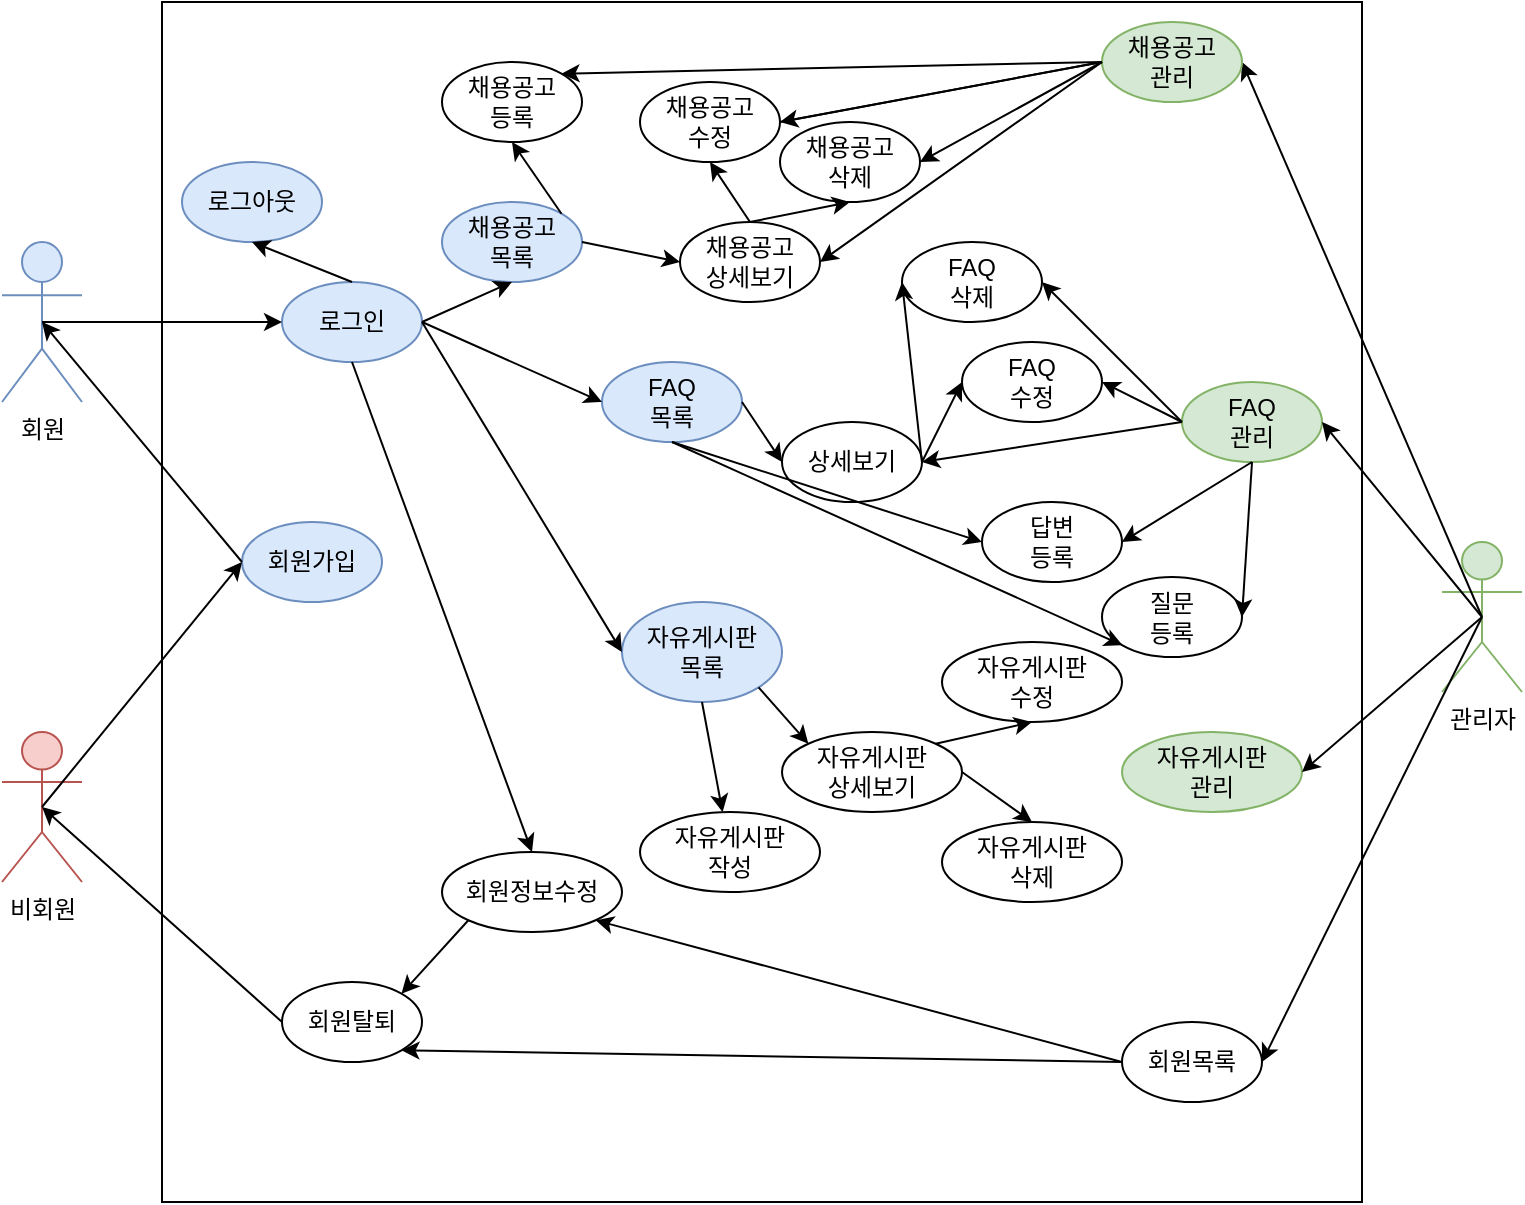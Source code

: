 <mxfile version="20.6.0" type="device"><diagram id="Klq_vuopnf21Qbs91B7c" name="페이지-1"><mxGraphModel dx="1422" dy="794" grid="1" gridSize="10" guides="1" tooltips="1" connect="1" arrows="1" fold="1" page="1" pageScale="1" pageWidth="827" pageHeight="1169" math="0" shadow="0"><root><mxCell id="0"/><mxCell id="1" parent="0"/><mxCell id="SJTbcNda-W1XKinQNdPN-2" value="" style="whiteSpace=wrap;html=1;aspect=fixed;" parent="1" vertex="1"><mxGeometry x="120" y="160" width="600" height="600" as="geometry"/></mxCell><mxCell id="SJTbcNda-W1XKinQNdPN-3" value="회원" style="shape=umlActor;verticalLabelPosition=bottom;verticalAlign=top;html=1;outlineConnect=0;fillColor=#dae8fc;strokeColor=#6c8ebf;" parent="1" vertex="1"><mxGeometry x="40" y="280" width="40" height="80" as="geometry"/></mxCell><mxCell id="SJTbcNda-W1XKinQNdPN-4" value="비회원" style="shape=umlActor;verticalLabelPosition=bottom;verticalAlign=top;html=1;outlineConnect=0;fillColor=#f8cecc;strokeColor=#b85450;" parent="1" vertex="1"><mxGeometry x="40" y="525" width="40" height="75" as="geometry"/></mxCell><mxCell id="SJTbcNda-W1XKinQNdPN-5" value="관리자" style="shape=umlActor;verticalLabelPosition=bottom;verticalAlign=top;html=1;outlineConnect=0;fillColor=#d5e8d4;strokeColor=#82b366;" parent="1" vertex="1"><mxGeometry x="760" y="430" width="40" height="75" as="geometry"/></mxCell><mxCell id="SJTbcNda-W1XKinQNdPN-6" value="로그인" style="ellipse;whiteSpace=wrap;html=1;fillColor=#dae8fc;strokeColor=#6c8ebf;" parent="1" vertex="1"><mxGeometry x="180" y="300" width="70" height="40" as="geometry"/></mxCell><mxCell id="SJTbcNda-W1XKinQNdPN-7" value="회원가입" style="ellipse;whiteSpace=wrap;html=1;fillColor=#dae8fc;strokeColor=#6c8ebf;" parent="1" vertex="1"><mxGeometry x="160" y="420" width="70" height="40" as="geometry"/></mxCell><mxCell id="SJTbcNda-W1XKinQNdPN-8" value="채용공고&lt;br&gt;상세보기" style="ellipse;whiteSpace=wrap;html=1;" parent="1" vertex="1"><mxGeometry x="379" y="270" width="70" height="40" as="geometry"/></mxCell><mxCell id="SJTbcNda-W1XKinQNdPN-9" value="자유게시판&lt;br&gt;목록" style="ellipse;whiteSpace=wrap;html=1;strokeColor=#6c8ebf;fillColor=#dae8fc;" parent="1" vertex="1"><mxGeometry x="350" y="460" width="80" height="50" as="geometry"/></mxCell><mxCell id="SJTbcNda-W1XKinQNdPN-10" value="FAQ&lt;br&gt;목록" style="ellipse;whiteSpace=wrap;html=1;fillColor=#dae8fc;strokeColor=#6c8ebf;" parent="1" vertex="1"><mxGeometry x="340" y="340" width="70" height="40" as="geometry"/></mxCell><mxCell id="SJTbcNda-W1XKinQNdPN-12" value="회원탈퇴" style="ellipse;whiteSpace=wrap;html=1;" parent="1" vertex="1"><mxGeometry x="180" y="650" width="70" height="40" as="geometry"/></mxCell><mxCell id="SJTbcNda-W1XKinQNdPN-13" value="회원정보수정" style="ellipse;whiteSpace=wrap;html=1;" parent="1" vertex="1"><mxGeometry x="260" y="585" width="90" height="40" as="geometry"/></mxCell><mxCell id="SJTbcNda-W1XKinQNdPN-14" value="회원목록" style="ellipse;whiteSpace=wrap;html=1;" parent="1" vertex="1"><mxGeometry x="600" y="670" width="70" height="40" as="geometry"/></mxCell><mxCell id="SJTbcNda-W1XKinQNdPN-17" value="" style="endArrow=classic;html=1;rounded=0;exitX=0;exitY=0.5;exitDx=0;exitDy=0;entryX=0.5;entryY=0.5;entryDx=0;entryDy=0;entryPerimeter=0;" parent="1" source="SJTbcNda-W1XKinQNdPN-12" target="SJTbcNda-W1XKinQNdPN-4" edge="1"><mxGeometry width="50" height="50" relative="1" as="geometry"><mxPoint x="400" y="490" as="sourcePoint"/><mxPoint x="450" y="440" as="targetPoint"/></mxGeometry></mxCell><mxCell id="SJTbcNda-W1XKinQNdPN-18" value="" style="endArrow=classic;html=1;rounded=0;exitX=0.5;exitY=0.5;exitDx=0;exitDy=0;exitPerimeter=0;entryX=0;entryY=0.5;entryDx=0;entryDy=0;" parent="1" source="SJTbcNda-W1XKinQNdPN-4" target="SJTbcNda-W1XKinQNdPN-7" edge="1"><mxGeometry width="50" height="50" relative="1" as="geometry"><mxPoint x="400" y="490" as="sourcePoint"/><mxPoint x="450" y="440" as="targetPoint"/></mxGeometry></mxCell><mxCell id="SJTbcNda-W1XKinQNdPN-19" value="" style="endArrow=classic;html=1;rounded=0;exitX=0;exitY=0.5;exitDx=0;exitDy=0;entryX=0.5;entryY=0.5;entryDx=0;entryDy=0;entryPerimeter=0;" parent="1" source="SJTbcNda-W1XKinQNdPN-7" target="SJTbcNda-W1XKinQNdPN-3" edge="1"><mxGeometry width="50" height="50" relative="1" as="geometry"><mxPoint x="400" y="490" as="sourcePoint"/><mxPoint x="450" y="440" as="targetPoint"/></mxGeometry></mxCell><mxCell id="SJTbcNda-W1XKinQNdPN-20" value="" style="endArrow=classic;html=1;rounded=0;exitX=0.5;exitY=0.5;exitDx=0;exitDy=0;exitPerimeter=0;entryX=0;entryY=0.5;entryDx=0;entryDy=0;" parent="1" source="SJTbcNda-W1XKinQNdPN-3" target="SJTbcNda-W1XKinQNdPN-6" edge="1"><mxGeometry width="50" height="50" relative="1" as="geometry"><mxPoint x="400" y="490" as="sourcePoint"/><mxPoint x="450" y="440" as="targetPoint"/></mxGeometry></mxCell><mxCell id="SJTbcNda-W1XKinQNdPN-21" value="" style="endArrow=classic;html=1;rounded=0;exitX=0.5;exitY=1;exitDx=0;exitDy=0;entryX=0.5;entryY=0;entryDx=0;entryDy=0;" parent="1" source="SJTbcNda-W1XKinQNdPN-6" target="SJTbcNda-W1XKinQNdPN-13" edge="1"><mxGeometry width="50" height="50" relative="1" as="geometry"><mxPoint x="400" y="490" as="sourcePoint"/><mxPoint x="450" y="440" as="targetPoint"/></mxGeometry></mxCell><mxCell id="SJTbcNda-W1XKinQNdPN-22" value="" style="endArrow=classic;html=1;rounded=0;exitX=0;exitY=1;exitDx=0;exitDy=0;entryX=1;entryY=0;entryDx=0;entryDy=0;" parent="1" source="SJTbcNda-W1XKinQNdPN-13" target="SJTbcNda-W1XKinQNdPN-12" edge="1"><mxGeometry width="50" height="50" relative="1" as="geometry"><mxPoint x="400" y="490" as="sourcePoint"/><mxPoint x="450" y="440" as="targetPoint"/></mxGeometry></mxCell><mxCell id="SJTbcNda-W1XKinQNdPN-23" value="" style="endArrow=classic;html=1;rounded=0;exitX=0.5;exitY=0.5;exitDx=0;exitDy=0;exitPerimeter=0;entryX=1;entryY=0.5;entryDx=0;entryDy=0;" parent="1" source="SJTbcNda-W1XKinQNdPN-5" target="kDiAPzVKxFLiTC79mx1m-5" edge="1"><mxGeometry width="50" height="50" relative="1" as="geometry"><mxPoint x="400" y="490" as="sourcePoint"/><mxPoint x="450" y="440" as="targetPoint"/></mxGeometry></mxCell><mxCell id="SJTbcNda-W1XKinQNdPN-25" value="" style="endArrow=classic;html=1;rounded=0;exitX=0.5;exitY=0.5;exitDx=0;exitDy=0;exitPerimeter=0;entryX=1;entryY=0.5;entryDx=0;entryDy=0;" parent="1" source="SJTbcNda-W1XKinQNdPN-5" target="SJTbcNda-W1XKinQNdPN-14" edge="1"><mxGeometry width="50" height="50" relative="1" as="geometry"><mxPoint x="400" y="490" as="sourcePoint"/><mxPoint x="450" y="440" as="targetPoint"/></mxGeometry></mxCell><mxCell id="kDiAPzVKxFLiTC79mx1m-3" value="채용공고&lt;br&gt;삭제" style="ellipse;whiteSpace=wrap;html=1;strokeColor=default;" vertex="1" parent="1"><mxGeometry x="429" y="220" width="70" height="40" as="geometry"/></mxCell><mxCell id="kDiAPzVKxFLiTC79mx1m-4" value="채용공고&lt;br&gt;등록" style="ellipse;whiteSpace=wrap;html=1;strokeColor=default;" vertex="1" parent="1"><mxGeometry x="260" y="190" width="70" height="40" as="geometry"/></mxCell><mxCell id="kDiAPzVKxFLiTC79mx1m-5" value="채용공고&lt;br&gt;관리" style="ellipse;whiteSpace=wrap;html=1;strokeColor=#82b366;fillColor=#d5e8d4;" vertex="1" parent="1"><mxGeometry x="590" y="170" width="70" height="40" as="geometry"/></mxCell><mxCell id="kDiAPzVKxFLiTC79mx1m-6" value="" style="endArrow=classic;html=1;rounded=0;exitX=0;exitY=0.5;exitDx=0;exitDy=0;entryX=1;entryY=0;entryDx=0;entryDy=0;startArrow=none;" edge="1" parent="1" source="kDiAPzVKxFLiTC79mx1m-5" target="kDiAPzVKxFLiTC79mx1m-4"><mxGeometry width="50" height="50" relative="1" as="geometry"><mxPoint x="390" y="430" as="sourcePoint"/><mxPoint x="440" y="380" as="targetPoint"/></mxGeometry></mxCell><mxCell id="kDiAPzVKxFLiTC79mx1m-7" value="" style="endArrow=classic;html=1;rounded=0;exitX=0;exitY=0.5;exitDx=0;exitDy=0;entryX=1;entryY=0.5;entryDx=0;entryDy=0;" edge="1" parent="1" source="kDiAPzVKxFLiTC79mx1m-5" target="kDiAPzVKxFLiTC79mx1m-2"><mxGeometry width="50" height="50" relative="1" as="geometry"><mxPoint x="390" y="430" as="sourcePoint"/><mxPoint x="440" y="380" as="targetPoint"/></mxGeometry></mxCell><mxCell id="kDiAPzVKxFLiTC79mx1m-8" value="" style="endArrow=classic;html=1;rounded=0;exitX=0;exitY=0.5;exitDx=0;exitDy=0;entryX=1;entryY=0.5;entryDx=0;entryDy=0;" edge="1" parent="1" source="kDiAPzVKxFLiTC79mx1m-5" target="kDiAPzVKxFLiTC79mx1m-3"><mxGeometry width="50" height="50" relative="1" as="geometry"><mxPoint x="390" y="430" as="sourcePoint"/><mxPoint x="440" y="380" as="targetPoint"/></mxGeometry></mxCell><mxCell id="kDiAPzVKxFLiTC79mx1m-11" value="" style="endArrow=classic;html=1;rounded=0;exitX=0.5;exitY=0;exitDx=0;exitDy=0;entryX=0.5;entryY=1;entryDx=0;entryDy=0;" edge="1" parent="1" source="SJTbcNda-W1XKinQNdPN-8" target="kDiAPzVKxFLiTC79mx1m-2"><mxGeometry width="50" height="50" relative="1" as="geometry"><mxPoint x="390" y="390" as="sourcePoint"/><mxPoint x="440" y="340" as="targetPoint"/></mxGeometry></mxCell><mxCell id="kDiAPzVKxFLiTC79mx1m-12" value="" style="endArrow=classic;html=1;rounded=0;exitX=0.5;exitY=0;exitDx=0;exitDy=0;entryX=0.5;entryY=1;entryDx=0;entryDy=0;" edge="1" parent="1" source="SJTbcNda-W1XKinQNdPN-8" target="kDiAPzVKxFLiTC79mx1m-3"><mxGeometry width="50" height="50" relative="1" as="geometry"><mxPoint x="390" y="390" as="sourcePoint"/><mxPoint x="440" y="340" as="targetPoint"/></mxGeometry></mxCell><mxCell id="kDiAPzVKxFLiTC79mx1m-16" value="FAQ&lt;br&gt;수정" style="ellipse;whiteSpace=wrap;html=1;strokeColor=default;" vertex="1" parent="1"><mxGeometry x="520" y="330" width="70" height="40" as="geometry"/></mxCell><mxCell id="kDiAPzVKxFLiTC79mx1m-17" value="FAQ&lt;br&gt;삭제" style="ellipse;whiteSpace=wrap;html=1;strokeColor=default;" vertex="1" parent="1"><mxGeometry x="490" y="280" width="70" height="40" as="geometry"/></mxCell><mxCell id="kDiAPzVKxFLiTC79mx1m-18" value="질문&lt;br&gt;등록" style="ellipse;whiteSpace=wrap;html=1;strokeColor=default;" vertex="1" parent="1"><mxGeometry x="590" y="447.5" width="70" height="40" as="geometry"/></mxCell><mxCell id="kDiAPzVKxFLiTC79mx1m-20" value="상세보기" style="ellipse;whiteSpace=wrap;html=1;strokeColor=default;" vertex="1" parent="1"><mxGeometry x="430" y="370" width="70" height="40" as="geometry"/></mxCell><mxCell id="kDiAPzVKxFLiTC79mx1m-2" value="채용공고&lt;br&gt;수정" style="ellipse;whiteSpace=wrap;html=1;strokeColor=default;" vertex="1" parent="1"><mxGeometry x="359" y="200" width="70" height="40" as="geometry"/></mxCell><mxCell id="kDiAPzVKxFLiTC79mx1m-21" value="" style="endArrow=none;html=1;rounded=0;exitX=0;exitY=0.5;exitDx=0;exitDy=0;entryX=1;entryY=0.5;entryDx=0;entryDy=0;" edge="1" parent="1" source="kDiAPzVKxFLiTC79mx1m-5" target="kDiAPzVKxFLiTC79mx1m-2"><mxGeometry width="50" height="50" relative="1" as="geometry"><mxPoint x="600" y="230" as="sourcePoint"/><mxPoint x="400" y="190" as="targetPoint"/></mxGeometry></mxCell><mxCell id="kDiAPzVKxFLiTC79mx1m-22" value="" style="endArrow=classic;html=1;rounded=0;exitX=0;exitY=0.5;exitDx=0;exitDy=0;entryX=1;entryY=1;entryDx=0;entryDy=0;" edge="1" parent="1" source="SJTbcNda-W1XKinQNdPN-14" target="SJTbcNda-W1XKinQNdPN-13"><mxGeometry width="50" height="50" relative="1" as="geometry"><mxPoint x="390" y="470" as="sourcePoint"/><mxPoint x="440" y="420" as="targetPoint"/></mxGeometry></mxCell><mxCell id="kDiAPzVKxFLiTC79mx1m-23" value="" style="endArrow=classic;html=1;rounded=0;exitX=0;exitY=0.5;exitDx=0;exitDy=0;entryX=1;entryY=1;entryDx=0;entryDy=0;" edge="1" parent="1" source="SJTbcNda-W1XKinQNdPN-14" target="SJTbcNda-W1XKinQNdPN-12"><mxGeometry width="50" height="50" relative="1" as="geometry"><mxPoint x="390" y="470" as="sourcePoint"/><mxPoint x="440" y="420" as="targetPoint"/></mxGeometry></mxCell><mxCell id="kDiAPzVKxFLiTC79mx1m-25" value="채용공고&lt;br&gt;목록" style="ellipse;whiteSpace=wrap;html=1;fillColor=#dae8fc;strokeColor=#6c8ebf;" vertex="1" parent="1"><mxGeometry x="260" y="260" width="70" height="40" as="geometry"/></mxCell><mxCell id="kDiAPzVKxFLiTC79mx1m-26" value="" style="endArrow=classic;html=1;rounded=0;exitX=1;exitY=0.5;exitDx=0;exitDy=0;entryX=0.5;entryY=1;entryDx=0;entryDy=0;" edge="1" parent="1" source="SJTbcNda-W1XKinQNdPN-6" target="kDiAPzVKxFLiTC79mx1m-25"><mxGeometry width="50" height="50" relative="1" as="geometry"><mxPoint x="390" y="460" as="sourcePoint"/><mxPoint x="440" y="410" as="targetPoint"/></mxGeometry></mxCell><mxCell id="kDiAPzVKxFLiTC79mx1m-27" value="" style="endArrow=classic;html=1;rounded=0;exitX=1;exitY=0.5;exitDx=0;exitDy=0;entryX=0;entryY=0.5;entryDx=0;entryDy=0;" edge="1" parent="1" source="SJTbcNda-W1XKinQNdPN-6" target="SJTbcNda-W1XKinQNdPN-10"><mxGeometry width="50" height="50" relative="1" as="geometry"><mxPoint x="390" y="460" as="sourcePoint"/><mxPoint x="440" y="410" as="targetPoint"/></mxGeometry></mxCell><mxCell id="kDiAPzVKxFLiTC79mx1m-28" value="" style="endArrow=classic;html=1;rounded=0;exitX=1;exitY=0.5;exitDx=0;exitDy=0;entryX=0;entryY=0.5;entryDx=0;entryDy=0;" edge="1" parent="1" source="SJTbcNda-W1XKinQNdPN-6" target="SJTbcNda-W1XKinQNdPN-9"><mxGeometry width="50" height="50" relative="1" as="geometry"><mxPoint x="390" y="460" as="sourcePoint"/><mxPoint x="440" y="410" as="targetPoint"/></mxGeometry></mxCell><mxCell id="kDiAPzVKxFLiTC79mx1m-29" value="로그아웃" style="ellipse;whiteSpace=wrap;html=1;fillColor=#dae8fc;strokeColor=#6c8ebf;" vertex="1" parent="1"><mxGeometry x="130" y="240" width="70" height="40" as="geometry"/></mxCell><mxCell id="kDiAPzVKxFLiTC79mx1m-30" value="" style="endArrow=classic;html=1;rounded=0;exitX=0.5;exitY=0;exitDx=0;exitDy=0;entryX=0.5;entryY=1;entryDx=0;entryDy=0;" edge="1" parent="1" source="SJTbcNda-W1XKinQNdPN-6" target="kDiAPzVKxFLiTC79mx1m-29"><mxGeometry width="50" height="50" relative="1" as="geometry"><mxPoint x="390" y="460" as="sourcePoint"/><mxPoint x="440" y="410" as="targetPoint"/></mxGeometry></mxCell><mxCell id="kDiAPzVKxFLiTC79mx1m-31" value="" style="endArrow=classic;html=1;rounded=0;exitX=1;exitY=0.5;exitDx=0;exitDy=0;entryX=0;entryY=0.5;entryDx=0;entryDy=0;" edge="1" parent="1" source="kDiAPzVKxFLiTC79mx1m-25" target="SJTbcNda-W1XKinQNdPN-8"><mxGeometry width="50" height="50" relative="1" as="geometry"><mxPoint x="390" y="460" as="sourcePoint"/><mxPoint x="440" y="410" as="targetPoint"/></mxGeometry></mxCell><mxCell id="kDiAPzVKxFLiTC79mx1m-32" value="답변&lt;br&gt;등록" style="ellipse;whiteSpace=wrap;html=1;strokeColor=default;" vertex="1" parent="1"><mxGeometry x="530" y="410" width="70" height="40" as="geometry"/></mxCell><mxCell id="kDiAPzVKxFLiTC79mx1m-33" value="" style="endArrow=classic;html=1;rounded=0;exitX=1;exitY=0.5;exitDx=0;exitDy=0;entryX=0;entryY=0.5;entryDx=0;entryDy=0;" edge="1" parent="1" source="SJTbcNda-W1XKinQNdPN-10" target="kDiAPzVKxFLiTC79mx1m-20"><mxGeometry width="50" height="50" relative="1" as="geometry"><mxPoint x="390" y="450" as="sourcePoint"/><mxPoint x="440" y="400" as="targetPoint"/></mxGeometry></mxCell><mxCell id="kDiAPzVKxFLiTC79mx1m-37" value="" style="endArrow=classic;html=1;rounded=0;exitX=1;exitY=0.5;exitDx=0;exitDy=0;entryX=0;entryY=0.5;entryDx=0;entryDy=0;" edge="1" parent="1" source="kDiAPzVKxFLiTC79mx1m-20" target="kDiAPzVKxFLiTC79mx1m-16"><mxGeometry width="50" height="50" relative="1" as="geometry"><mxPoint x="390" y="450" as="sourcePoint"/><mxPoint x="440" y="400" as="targetPoint"/></mxGeometry></mxCell><mxCell id="kDiAPzVKxFLiTC79mx1m-38" value="" style="endArrow=classic;html=1;rounded=0;exitX=1;exitY=0.5;exitDx=0;exitDy=0;entryX=0;entryY=0.5;entryDx=0;entryDy=0;" edge="1" parent="1" source="kDiAPzVKxFLiTC79mx1m-20" target="kDiAPzVKxFLiTC79mx1m-17"><mxGeometry width="50" height="50" relative="1" as="geometry"><mxPoint x="390" y="450" as="sourcePoint"/><mxPoint x="440" y="400" as="targetPoint"/></mxGeometry></mxCell><mxCell id="kDiAPzVKxFLiTC79mx1m-39" value="FAQ&lt;br&gt;관리" style="ellipse;whiteSpace=wrap;html=1;strokeColor=#82b366;fillColor=#d5e8d4;" vertex="1" parent="1"><mxGeometry x="630" y="350" width="70" height="40" as="geometry"/></mxCell><mxCell id="kDiAPzVKxFLiTC79mx1m-40" value="" style="endArrow=classic;html=1;rounded=0;exitX=0.5;exitY=0.5;exitDx=0;exitDy=0;exitPerimeter=0;entryX=1;entryY=0.5;entryDx=0;entryDy=0;" edge="1" parent="1" source="SJTbcNda-W1XKinQNdPN-5" target="kDiAPzVKxFLiTC79mx1m-39"><mxGeometry width="50" height="50" relative="1" as="geometry"><mxPoint x="390" y="450" as="sourcePoint"/><mxPoint x="440" y="400" as="targetPoint"/></mxGeometry></mxCell><mxCell id="kDiAPzVKxFLiTC79mx1m-41" value="" style="endArrow=classic;html=1;rounded=0;exitX=0;exitY=0.5;exitDx=0;exitDy=0;entryX=1;entryY=0.5;entryDx=0;entryDy=0;" edge="1" parent="1" source="kDiAPzVKxFLiTC79mx1m-39" target="kDiAPzVKxFLiTC79mx1m-16"><mxGeometry width="50" height="50" relative="1" as="geometry"><mxPoint x="390" y="450" as="sourcePoint"/><mxPoint x="440" y="400" as="targetPoint"/></mxGeometry></mxCell><mxCell id="kDiAPzVKxFLiTC79mx1m-42" value="" style="endArrow=classic;html=1;rounded=0;exitX=0;exitY=0.5;exitDx=0;exitDy=0;entryX=1;entryY=0.5;entryDx=0;entryDy=0;" edge="1" parent="1" source="kDiAPzVKxFLiTC79mx1m-39" target="kDiAPzVKxFLiTC79mx1m-17"><mxGeometry width="50" height="50" relative="1" as="geometry"><mxPoint x="390" y="450" as="sourcePoint"/><mxPoint x="440" y="400" as="targetPoint"/></mxGeometry></mxCell><mxCell id="kDiAPzVKxFLiTC79mx1m-43" value="" style="endArrow=classic;html=1;rounded=0;entryX=1;entryY=0.5;entryDx=0;entryDy=0;exitX=0;exitY=0.5;exitDx=0;exitDy=0;" edge="1" parent="1" source="kDiAPzVKxFLiTC79mx1m-39" target="kDiAPzVKxFLiTC79mx1m-20"><mxGeometry width="50" height="50" relative="1" as="geometry"><mxPoint x="610" y="360" as="sourcePoint"/><mxPoint x="440" y="400" as="targetPoint"/></mxGeometry></mxCell><mxCell id="kDiAPzVKxFLiTC79mx1m-44" value="" style="endArrow=classic;html=1;rounded=0;exitX=0.5;exitY=1;exitDx=0;exitDy=0;entryX=1;entryY=0.5;entryDx=0;entryDy=0;" edge="1" parent="1" source="kDiAPzVKxFLiTC79mx1m-39" target="kDiAPzVKxFLiTC79mx1m-32"><mxGeometry width="50" height="50" relative="1" as="geometry"><mxPoint x="390" y="450" as="sourcePoint"/><mxPoint x="440" y="400" as="targetPoint"/></mxGeometry></mxCell><mxCell id="kDiAPzVKxFLiTC79mx1m-45" value="" style="endArrow=classic;html=1;rounded=0;exitX=0.5;exitY=1;exitDx=0;exitDy=0;entryX=1;entryY=0.5;entryDx=0;entryDy=0;" edge="1" parent="1" source="kDiAPzVKxFLiTC79mx1m-39" target="kDiAPzVKxFLiTC79mx1m-18"><mxGeometry width="50" height="50" relative="1" as="geometry"><mxPoint x="390" y="450" as="sourcePoint"/><mxPoint x="440" y="400" as="targetPoint"/></mxGeometry></mxCell><mxCell id="kDiAPzVKxFLiTC79mx1m-47" value="자유게시판&lt;br&gt;상세보기" style="ellipse;whiteSpace=wrap;html=1;strokeColor=default;" vertex="1" parent="1"><mxGeometry x="430" y="525" width="90" height="40" as="geometry"/></mxCell><mxCell id="kDiAPzVKxFLiTC79mx1m-48" value="자유게시판&lt;br&gt;관리" style="ellipse;whiteSpace=wrap;html=1;strokeColor=#82b366;fillColor=#d5e8d4;" vertex="1" parent="1"><mxGeometry x="600" y="525" width="90" height="40" as="geometry"/></mxCell><mxCell id="kDiAPzVKxFLiTC79mx1m-49" value="" style="endArrow=classic;html=1;rounded=0;exitX=0.5;exitY=0.5;exitDx=0;exitDy=0;exitPerimeter=0;entryX=1;entryY=0.5;entryDx=0;entryDy=0;" edge="1" parent="1" source="SJTbcNda-W1XKinQNdPN-5" target="kDiAPzVKxFLiTC79mx1m-48"><mxGeometry width="50" height="50" relative="1" as="geometry"><mxPoint x="390" y="450" as="sourcePoint"/><mxPoint x="440" y="400" as="targetPoint"/></mxGeometry></mxCell><mxCell id="kDiAPzVKxFLiTC79mx1m-50" value="" style="endArrow=classic;html=1;rounded=0;exitX=1;exitY=1;exitDx=0;exitDy=0;entryX=0;entryY=0;entryDx=0;entryDy=0;" edge="1" parent="1" source="SJTbcNda-W1XKinQNdPN-9" target="kDiAPzVKxFLiTC79mx1m-47"><mxGeometry width="50" height="50" relative="1" as="geometry"><mxPoint x="420" y="370" as="sourcePoint"/><mxPoint x="440" y="400" as="targetPoint"/></mxGeometry></mxCell><mxCell id="kDiAPzVKxFLiTC79mx1m-51" value="자유게시판&lt;br&gt;작성" style="ellipse;whiteSpace=wrap;html=1;" vertex="1" parent="1"><mxGeometry x="359" y="565" width="90" height="40" as="geometry"/></mxCell><mxCell id="kDiAPzVKxFLiTC79mx1m-52" value="" style="endArrow=classic;html=1;rounded=0;exitX=0.5;exitY=1;exitDx=0;exitDy=0;" edge="1" parent="1" source="SJTbcNda-W1XKinQNdPN-9" target="kDiAPzVKxFLiTC79mx1m-51"><mxGeometry width="50" height="50" relative="1" as="geometry"><mxPoint x="428.284" y="512.678" as="sourcePoint"/><mxPoint x="450.251" y="535.858" as="targetPoint"/></mxGeometry></mxCell><mxCell id="kDiAPzVKxFLiTC79mx1m-53" value="자유게시판&lt;br&gt;수정" style="ellipse;whiteSpace=wrap;html=1;strokeColor=default;" vertex="1" parent="1"><mxGeometry x="510" y="480" width="90" height="40" as="geometry"/></mxCell><mxCell id="kDiAPzVKxFLiTC79mx1m-54" value="자유게시판&lt;br&gt;삭제" style="ellipse;whiteSpace=wrap;html=1;strokeColor=default;" vertex="1" parent="1"><mxGeometry x="510" y="570" width="90" height="40" as="geometry"/></mxCell><mxCell id="kDiAPzVKxFLiTC79mx1m-57" value="" style="endArrow=classic;html=1;rounded=0;exitX=1;exitY=0;exitDx=0;exitDy=0;entryX=0.5;entryY=1;entryDx=0;entryDy=0;" edge="1" parent="1" source="kDiAPzVKxFLiTC79mx1m-47" target="kDiAPzVKxFLiTC79mx1m-53"><mxGeometry width="50" height="50" relative="1" as="geometry"><mxPoint x="428.284" y="512.678" as="sourcePoint"/><mxPoint x="453.18" y="535.858" as="targetPoint"/></mxGeometry></mxCell><mxCell id="kDiAPzVKxFLiTC79mx1m-58" value="" style="endArrow=classic;html=1;rounded=0;exitX=1;exitY=0.5;exitDx=0;exitDy=0;entryX=0.5;entryY=0;entryDx=0;entryDy=0;" edge="1" parent="1" source="kDiAPzVKxFLiTC79mx1m-47" target="kDiAPzVKxFLiTC79mx1m-54"><mxGeometry width="50" height="50" relative="1" as="geometry"><mxPoint x="438.284" y="522.678" as="sourcePoint"/><mxPoint x="463.18" y="545.858" as="targetPoint"/></mxGeometry></mxCell><mxCell id="kDiAPzVKxFLiTC79mx1m-59" value="" style="endArrow=classic;html=1;rounded=0;exitX=0;exitY=0.5;exitDx=0;exitDy=0;entryX=1;entryY=0.5;entryDx=0;entryDy=0;" edge="1" parent="1" source="kDiAPzVKxFLiTC79mx1m-5" target="SJTbcNda-W1XKinQNdPN-8"><mxGeometry width="50" height="50" relative="1" as="geometry"><mxPoint x="600" y="200" as="sourcePoint"/><mxPoint x="520" y="250" as="targetPoint"/></mxGeometry></mxCell><mxCell id="kDiAPzVKxFLiTC79mx1m-60" value="" style="endArrow=classic;html=1;rounded=0;exitX=1;exitY=0;exitDx=0;exitDy=0;entryX=0.5;entryY=1;entryDx=0;entryDy=0;" edge="1" parent="1" source="kDiAPzVKxFLiTC79mx1m-25" target="kDiAPzVKxFLiTC79mx1m-4"><mxGeometry width="50" height="50" relative="1" as="geometry"><mxPoint x="340" y="290" as="sourcePoint"/><mxPoint x="389" y="300" as="targetPoint"/></mxGeometry></mxCell><mxCell id="kDiAPzVKxFLiTC79mx1m-61" value="" style="endArrow=classic;html=1;rounded=0;exitX=0.5;exitY=1;exitDx=0;exitDy=0;entryX=0;entryY=0.5;entryDx=0;entryDy=0;" edge="1" parent="1" source="SJTbcNda-W1XKinQNdPN-10" target="kDiAPzVKxFLiTC79mx1m-32"><mxGeometry width="50" height="50" relative="1" as="geometry"><mxPoint x="350" y="300" as="sourcePoint"/><mxPoint x="399" y="310" as="targetPoint"/></mxGeometry></mxCell><mxCell id="kDiAPzVKxFLiTC79mx1m-62" value="" style="endArrow=classic;html=1;rounded=0;exitX=0.5;exitY=1;exitDx=0;exitDy=0;entryX=0;entryY=1;entryDx=0;entryDy=0;" edge="1" parent="1" source="SJTbcNda-W1XKinQNdPN-10" target="kDiAPzVKxFLiTC79mx1m-18"><mxGeometry width="50" height="50" relative="1" as="geometry"><mxPoint x="385" y="390" as="sourcePoint"/><mxPoint x="530" y="440" as="targetPoint"/></mxGeometry></mxCell></root></mxGraphModel></diagram></mxfile>